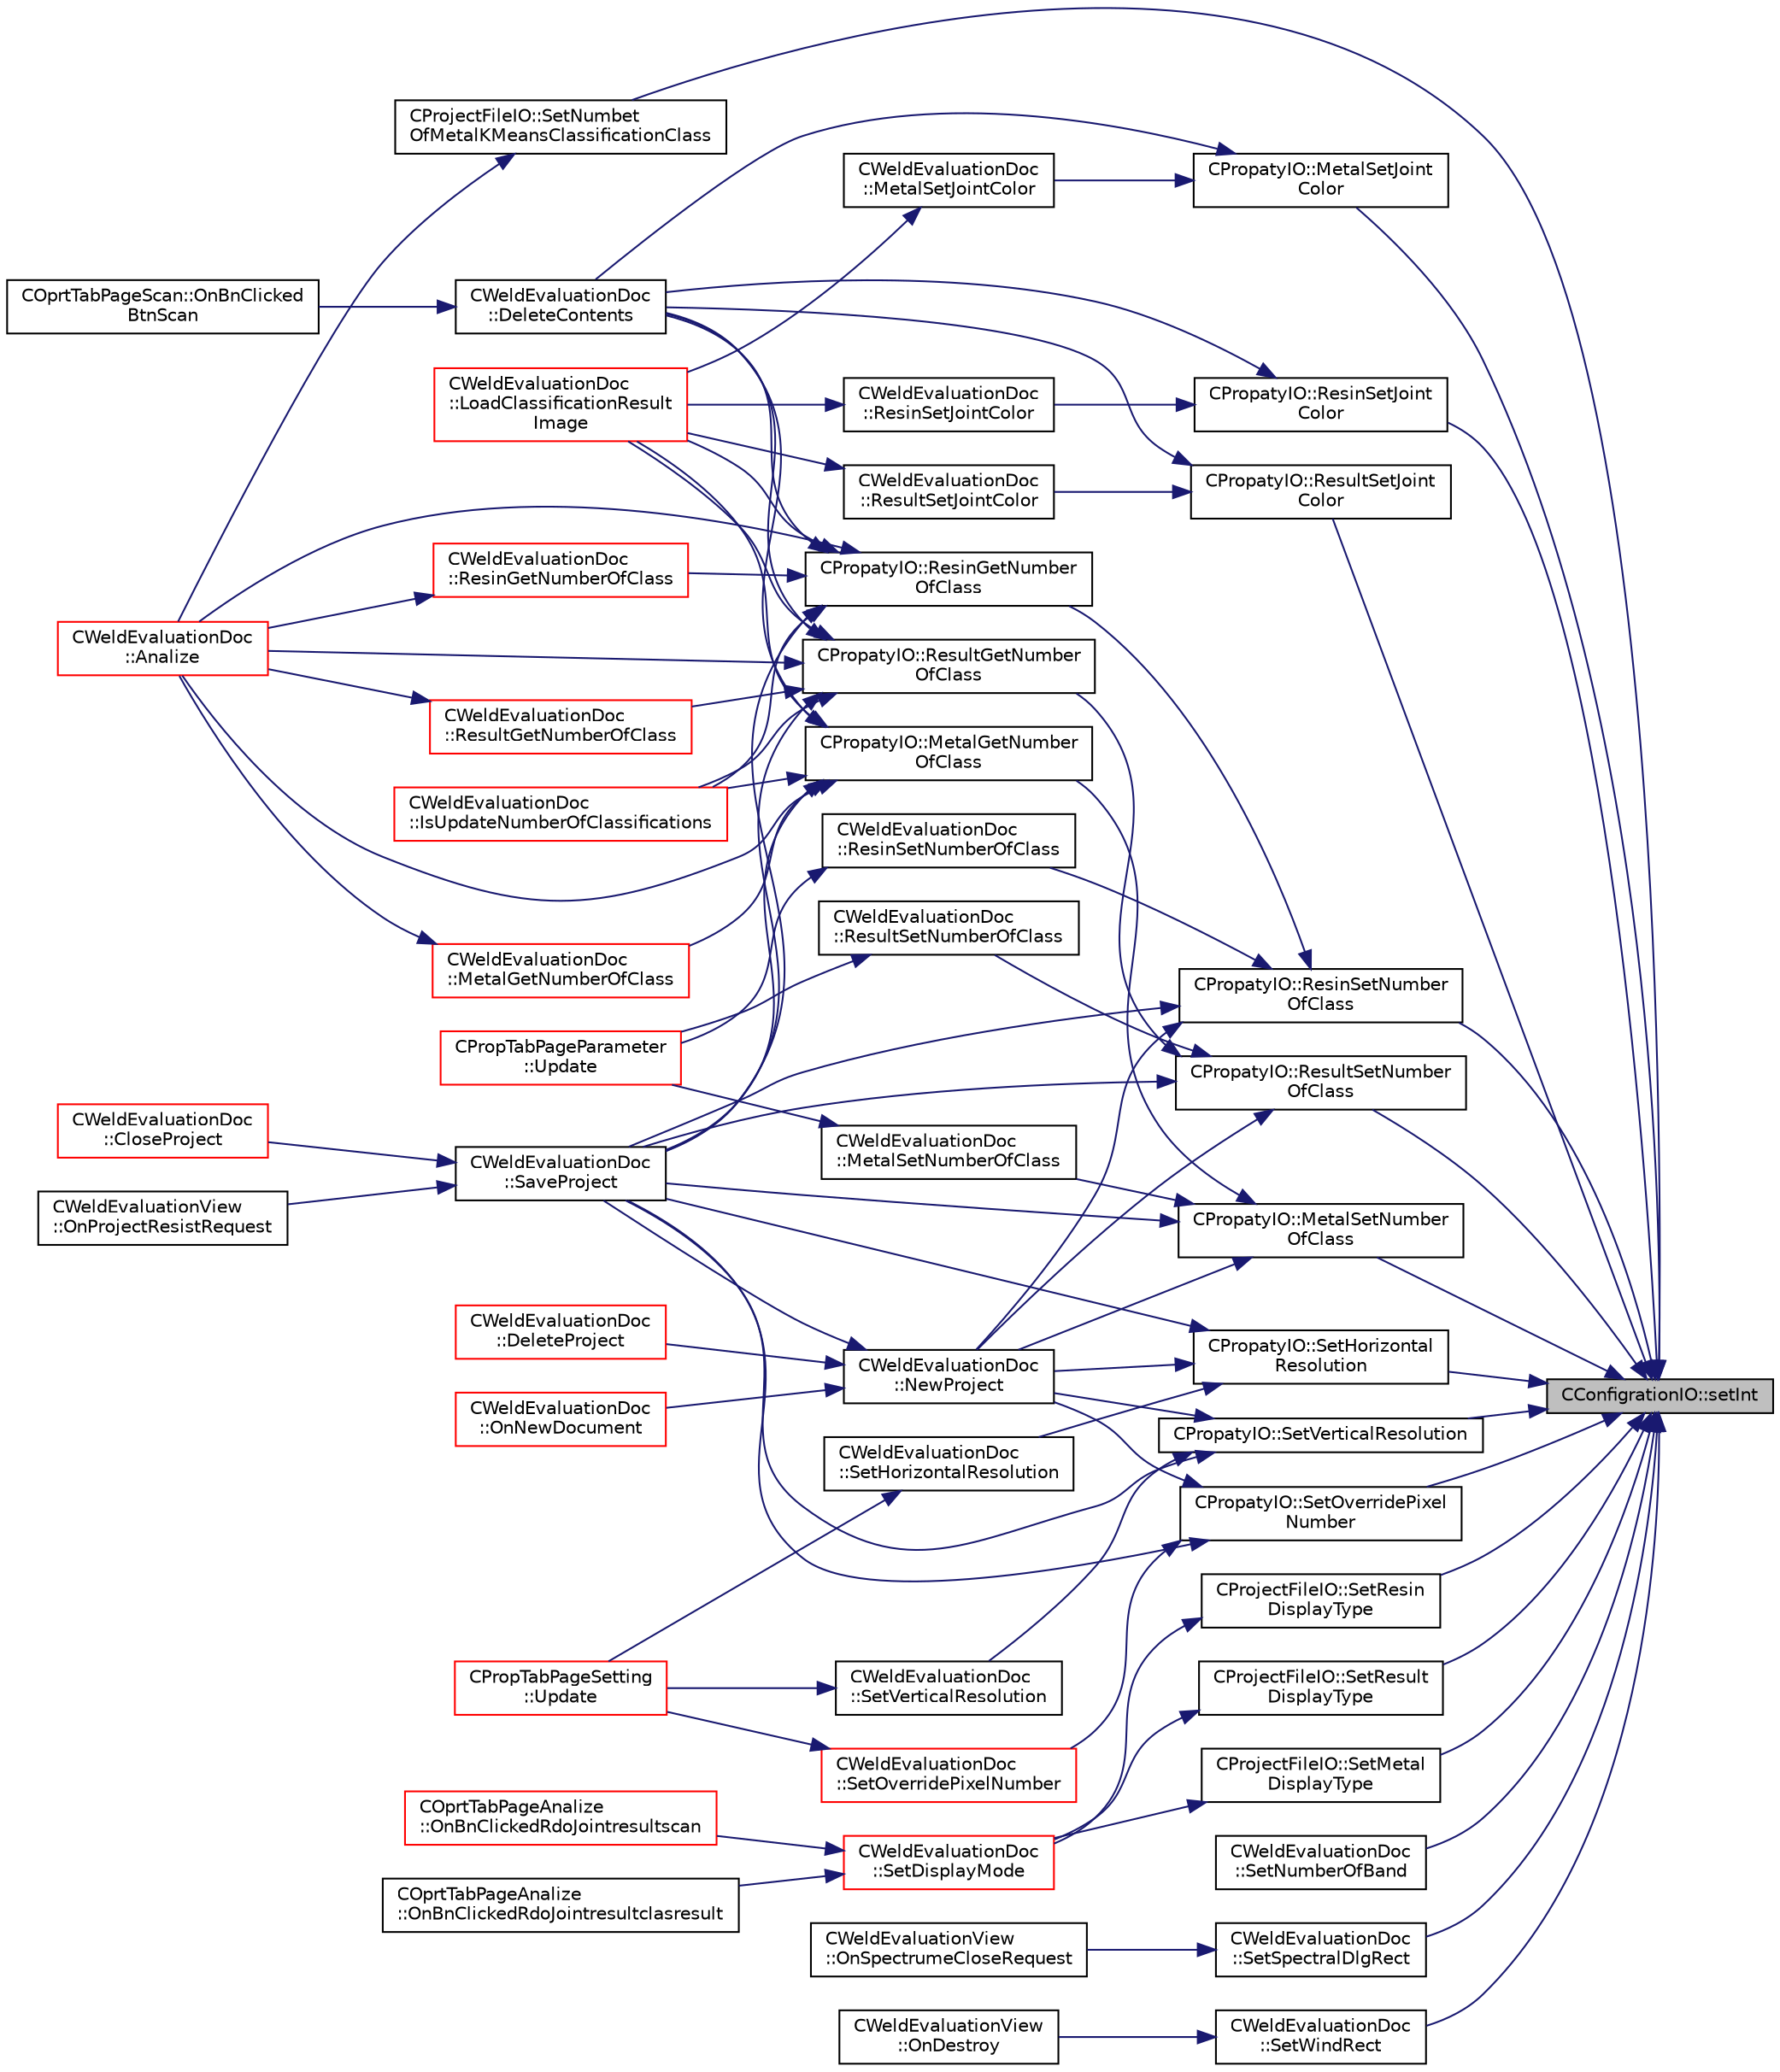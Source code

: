 digraph "CConfigrationIO::setInt"
{
 // LATEX_PDF_SIZE
  edge [fontname="Helvetica",fontsize="10",labelfontname="Helvetica",labelfontsize="10"];
  node [fontname="Helvetica",fontsize="10",shape=record];
  rankdir="RL";
  Node1 [label="CConfigrationIO::setInt",height=0.2,width=0.4,color="black", fillcolor="grey75", style="filled", fontcolor="black",tooltip="指定セクションのキーに整数値を設定"];
  Node1 -> Node2 [dir="back",color="midnightblue",fontsize="10",style="solid",fontname="Helvetica"];
  Node2 [label="CPropatyIO::MetalSetJoint\lColor",height=0.2,width=0.4,color="black", fillcolor="white", style="filled",URL="$class_c_propaty_i_o.html#a51608d8b45c5cc2bb21e34b6677244f0",tooltip="金属面の接合色の設定"];
  Node2 -> Node3 [dir="back",color="midnightblue",fontsize="10",style="solid",fontname="Helvetica"];
  Node3 [label="CWeldEvaluationDoc\l::DeleteContents",height=0.2,width=0.4,color="black", fillcolor="white", style="filled",URL="$class_c_weld_evaluation_doc.html#a21fcb772f7329ee52b9b1922b133eca0",tooltip="スキャン情報の削除"];
  Node3 -> Node4 [dir="back",color="midnightblue",fontsize="10",style="solid",fontname="Helvetica"];
  Node4 [label="COprtTabPageScan::OnBnClicked\lBtnScan",height=0.2,width=0.4,color="black", fillcolor="white", style="filled",URL="$class_c_oprt_tab_page_scan.html#a325bd4d3b6c573140e8b23f901378767",tooltip="スキャンボタン押下時処理"];
  Node2 -> Node5 [dir="back",color="midnightblue",fontsize="10",style="solid",fontname="Helvetica"];
  Node5 [label="CWeldEvaluationDoc\l::MetalSetJointColor",height=0.2,width=0.4,color="black", fillcolor="white", style="filled",URL="$class_c_weld_evaluation_doc.html#a0dcfe2f1565b1e4cea83f0ba1deb540c",tooltip="金属面の接合色の設定"];
  Node5 -> Node6 [dir="back",color="midnightblue",fontsize="10",style="solid",fontname="Helvetica"];
  Node6 [label="CWeldEvaluationDoc\l::LoadClassificationResult\lImage",height=0.2,width=0.4,color="red", fillcolor="white", style="filled",URL="$class_c_weld_evaluation_doc.html#a8cccd8cb66df552066d96c31b9255389",tooltip="分類結果の画像データ取得"];
  Node1 -> Node10 [dir="back",color="midnightblue",fontsize="10",style="solid",fontname="Helvetica"];
  Node10 [label="CPropatyIO::MetalSetNumber\lOfClass",height=0.2,width=0.4,color="black", fillcolor="white", style="filled",URL="$class_c_propaty_i_o.html#ab263d6b737c5fb9a6a75a8319506cddb",tooltip="金属面の分類数の設定"];
  Node10 -> Node11 [dir="back",color="midnightblue",fontsize="10",style="solid",fontname="Helvetica"];
  Node11 [label="CPropatyIO::MetalGetNumber\lOfClass",height=0.2,width=0.4,color="black", fillcolor="white", style="filled",URL="$class_c_propaty_i_o.html#a16a55c3db357af77e875c008c5837dee",tooltip="金属面の分類数の取得"];
  Node11 -> Node12 [dir="back",color="midnightblue",fontsize="10",style="solid",fontname="Helvetica"];
  Node12 [label="CWeldEvaluationDoc\l::Analize",height=0.2,width=0.4,color="red", fillcolor="white", style="filled",URL="$class_c_weld_evaluation_doc.html#aec529b21bcd80053e9ace596cc28ee56",tooltip="解析の実施"];
  Node11 -> Node3 [dir="back",color="midnightblue",fontsize="10",style="solid",fontname="Helvetica"];
  Node11 -> Node14 [dir="back",color="midnightblue",fontsize="10",style="solid",fontname="Helvetica"];
  Node14 [label="CWeldEvaluationDoc\l::IsUpdateNumberOfClassifications",height=0.2,width=0.4,color="red", fillcolor="white", style="filled",URL="$class_c_weld_evaluation_doc.html#aa36adf0d2fa7fdfe0e45f8048a539069",tooltip="解析結果の分類数と設定の分類数が異なるかの判定"];
  Node11 -> Node6 [dir="back",color="midnightblue",fontsize="10",style="solid",fontname="Helvetica"];
  Node11 -> Node18 [dir="back",color="midnightblue",fontsize="10",style="solid",fontname="Helvetica"];
  Node18 [label="CWeldEvaluationDoc\l::MetalGetNumberOfClass",height=0.2,width=0.4,color="red", fillcolor="white", style="filled",URL="$class_c_weld_evaluation_doc.html#a3f5f6a5e4e73e405f35dfd789d004e67",tooltip="金属面の分類数の取得"];
  Node18 -> Node12 [dir="back",color="midnightblue",fontsize="10",style="solid",fontname="Helvetica"];
  Node11 -> Node21 [dir="back",color="midnightblue",fontsize="10",style="solid",fontname="Helvetica"];
  Node21 [label="CWeldEvaluationDoc\l::SaveProject",height=0.2,width=0.4,color="black", fillcolor="white", style="filled",URL="$class_c_weld_evaluation_doc.html#a92d375305f80e0626001ab1b3c8d75a0",tooltip="プロジェクトの保存"];
  Node21 -> Node22 [dir="back",color="midnightblue",fontsize="10",style="solid",fontname="Helvetica"];
  Node22 [label="CWeldEvaluationDoc\l::CloseProject",height=0.2,width=0.4,color="red", fillcolor="white", style="filled",URL="$class_c_weld_evaluation_doc.html#a848f1a59f54ec2dccf6b874e3371c0a8",tooltip="プロジェクトの終了"];
  Node21 -> Node24 [dir="back",color="midnightblue",fontsize="10",style="solid",fontname="Helvetica"];
  Node24 [label="CWeldEvaluationView\l::OnProjectResistRequest",height=0.2,width=0.4,color="black", fillcolor="white", style="filled",URL="$class_c_weld_evaluation_view.html#ab8be50e0c7eeb845227827a2c0e99342",tooltip="プロジェクトの更新要求"];
  Node10 -> Node25 [dir="back",color="midnightblue",fontsize="10",style="solid",fontname="Helvetica"];
  Node25 [label="CWeldEvaluationDoc\l::MetalSetNumberOfClass",height=0.2,width=0.4,color="black", fillcolor="white", style="filled",URL="$class_c_weld_evaluation_doc.html#a134f9e54317be375b7b5fbf1cf501980",tooltip="金属面の分類数の設定"];
  Node25 -> Node26 [dir="back",color="midnightblue",fontsize="10",style="solid",fontname="Helvetica"];
  Node26 [label="CPropTabPageParameter\l::Update",height=0.2,width=0.4,color="red", fillcolor="white", style="filled",URL="$class_c_prop_tab_page_parameter.html#a2771363a0e649d5acd325ddcd13d0203",tooltip="分類数を反映"];
  Node10 -> Node28 [dir="back",color="midnightblue",fontsize="10",style="solid",fontname="Helvetica"];
  Node28 [label="CWeldEvaluationDoc\l::NewProject",height=0.2,width=0.4,color="black", fillcolor="white", style="filled",URL="$class_c_weld_evaluation_doc.html#a0aec3875f86f89c63daf5161cfded60d",tooltip="新規プロジェクトの構築"];
  Node28 -> Node29 [dir="back",color="midnightblue",fontsize="10",style="solid",fontname="Helvetica"];
  Node29 [label="CWeldEvaluationDoc\l::DeleteProject",height=0.2,width=0.4,color="red", fillcolor="white", style="filled",URL="$class_c_weld_evaluation_doc.html#acceb13e1dba62f59383094194ecf9774",tooltip="プロジェクトの削除"];
  Node28 -> Node31 [dir="back",color="midnightblue",fontsize="10",style="solid",fontname="Helvetica"];
  Node31 [label="CWeldEvaluationDoc\l::OnNewDocument",height=0.2,width=0.4,color="red", fillcolor="white", style="filled",URL="$class_c_weld_evaluation_doc.html#a2e500461803db9361e0e0c86bc549547",tooltip="新規プロジェクト作成"];
  Node28 -> Node21 [dir="back",color="midnightblue",fontsize="10",style="solid",fontname="Helvetica"];
  Node10 -> Node21 [dir="back",color="midnightblue",fontsize="10",style="solid",fontname="Helvetica"];
  Node1 -> Node32 [dir="back",color="midnightblue",fontsize="10",style="solid",fontname="Helvetica"];
  Node32 [label="CPropatyIO::ResinSetJoint\lColor",height=0.2,width=0.4,color="black", fillcolor="white", style="filled",URL="$class_c_propaty_i_o.html#a7d32eed90f0a3eab1ae76df4c2d0c643",tooltip="樹脂面の接合色の設定"];
  Node32 -> Node3 [dir="back",color="midnightblue",fontsize="10",style="solid",fontname="Helvetica"];
  Node32 -> Node33 [dir="back",color="midnightblue",fontsize="10",style="solid",fontname="Helvetica"];
  Node33 [label="CWeldEvaluationDoc\l::ResinSetJointColor",height=0.2,width=0.4,color="black", fillcolor="white", style="filled",URL="$class_c_weld_evaluation_doc.html#aaf723bdc82ec7ede125b473a0ba36672",tooltip="樹脂面の接合色の設定"];
  Node33 -> Node6 [dir="back",color="midnightblue",fontsize="10",style="solid",fontname="Helvetica"];
  Node1 -> Node34 [dir="back",color="midnightblue",fontsize="10",style="solid",fontname="Helvetica"];
  Node34 [label="CPropatyIO::ResinSetNumber\lOfClass",height=0.2,width=0.4,color="black", fillcolor="white", style="filled",URL="$class_c_propaty_i_o.html#a6a2f279575582b3b5fd0fc78d44313bf",tooltip="樹脂面の分類数の設定"];
  Node34 -> Node28 [dir="back",color="midnightblue",fontsize="10",style="solid",fontname="Helvetica"];
  Node34 -> Node35 [dir="back",color="midnightblue",fontsize="10",style="solid",fontname="Helvetica"];
  Node35 [label="CPropatyIO::ResinGetNumber\lOfClass",height=0.2,width=0.4,color="black", fillcolor="white", style="filled",URL="$class_c_propaty_i_o.html#a4ccce7edae07c0d331960ca1104aa375",tooltip="樹脂面の分類数の取得"];
  Node35 -> Node12 [dir="back",color="midnightblue",fontsize="10",style="solid",fontname="Helvetica"];
  Node35 -> Node3 [dir="back",color="midnightblue",fontsize="10",style="solid",fontname="Helvetica"];
  Node35 -> Node14 [dir="back",color="midnightblue",fontsize="10",style="solid",fontname="Helvetica"];
  Node35 -> Node6 [dir="back",color="midnightblue",fontsize="10",style="solid",fontname="Helvetica"];
  Node35 -> Node36 [dir="back",color="midnightblue",fontsize="10",style="solid",fontname="Helvetica"];
  Node36 [label="CWeldEvaluationDoc\l::ResinGetNumberOfClass",height=0.2,width=0.4,color="red", fillcolor="white", style="filled",URL="$class_c_weld_evaluation_doc.html#ab2690e8124c3eed981a213ad89ec2c6f",tooltip="樹脂面の分類数の取得"];
  Node36 -> Node12 [dir="back",color="midnightblue",fontsize="10",style="solid",fontname="Helvetica"];
  Node35 -> Node21 [dir="back",color="midnightblue",fontsize="10",style="solid",fontname="Helvetica"];
  Node34 -> Node37 [dir="back",color="midnightblue",fontsize="10",style="solid",fontname="Helvetica"];
  Node37 [label="CWeldEvaluationDoc\l::ResinSetNumberOfClass",height=0.2,width=0.4,color="black", fillcolor="white", style="filled",URL="$class_c_weld_evaluation_doc.html#a9efab5ecbccc32adc8f36a6c9953394c",tooltip="樹脂面の分類数の設定"];
  Node37 -> Node26 [dir="back",color="midnightblue",fontsize="10",style="solid",fontname="Helvetica"];
  Node34 -> Node21 [dir="back",color="midnightblue",fontsize="10",style="solid",fontname="Helvetica"];
  Node1 -> Node38 [dir="back",color="midnightblue",fontsize="10",style="solid",fontname="Helvetica"];
  Node38 [label="CPropatyIO::ResultSetJoint\lColor",height=0.2,width=0.4,color="black", fillcolor="white", style="filled",URL="$class_c_propaty_i_o.html#a16b3e539746c24e961b939c92634938c",tooltip="接合結果の接合色の設定"];
  Node38 -> Node3 [dir="back",color="midnightblue",fontsize="10",style="solid",fontname="Helvetica"];
  Node38 -> Node39 [dir="back",color="midnightblue",fontsize="10",style="solid",fontname="Helvetica"];
  Node39 [label="CWeldEvaluationDoc\l::ResultSetJointColor",height=0.2,width=0.4,color="black", fillcolor="white", style="filled",URL="$class_c_weld_evaluation_doc.html#a0f2821f9a37db33b82a9d9dccda92c81",tooltip="接合結果の接合色の設定"];
  Node39 -> Node6 [dir="back",color="midnightblue",fontsize="10",style="solid",fontname="Helvetica"];
  Node1 -> Node40 [dir="back",color="midnightblue",fontsize="10",style="solid",fontname="Helvetica"];
  Node40 [label="CPropatyIO::ResultSetNumber\lOfClass",height=0.2,width=0.4,color="black", fillcolor="white", style="filled",URL="$class_c_propaty_i_o.html#a5d8a3b2d8be1e1c95293c525278ccc4b",tooltip="接合結果の分類数の設定"];
  Node40 -> Node28 [dir="back",color="midnightblue",fontsize="10",style="solid",fontname="Helvetica"];
  Node40 -> Node41 [dir="back",color="midnightblue",fontsize="10",style="solid",fontname="Helvetica"];
  Node41 [label="CPropatyIO::ResultGetNumber\lOfClass",height=0.2,width=0.4,color="black", fillcolor="white", style="filled",URL="$class_c_propaty_i_o.html#a3c255aa66e4a529223b8fc4dcaf4df18",tooltip="接合結果の分類数の取得"];
  Node41 -> Node12 [dir="back",color="midnightblue",fontsize="10",style="solid",fontname="Helvetica"];
  Node41 -> Node3 [dir="back",color="midnightblue",fontsize="10",style="solid",fontname="Helvetica"];
  Node41 -> Node14 [dir="back",color="midnightblue",fontsize="10",style="solid",fontname="Helvetica"];
  Node41 -> Node6 [dir="back",color="midnightblue",fontsize="10",style="solid",fontname="Helvetica"];
  Node41 -> Node42 [dir="back",color="midnightblue",fontsize="10",style="solid",fontname="Helvetica"];
  Node42 [label="CWeldEvaluationDoc\l::ResultGetNumberOfClass",height=0.2,width=0.4,color="red", fillcolor="white", style="filled",URL="$class_c_weld_evaluation_doc.html#a1f6b84e20d4bedc5ceea6d96e9982cec",tooltip="接合結果の分類数の取得"];
  Node42 -> Node12 [dir="back",color="midnightblue",fontsize="10",style="solid",fontname="Helvetica"];
  Node41 -> Node21 [dir="back",color="midnightblue",fontsize="10",style="solid",fontname="Helvetica"];
  Node40 -> Node43 [dir="back",color="midnightblue",fontsize="10",style="solid",fontname="Helvetica"];
  Node43 [label="CWeldEvaluationDoc\l::ResultSetNumberOfClass",height=0.2,width=0.4,color="black", fillcolor="white", style="filled",URL="$class_c_weld_evaluation_doc.html#a51956bef7cb75dd81f7f411c26ed3437",tooltip="接合結果の分類数の設定"];
  Node43 -> Node26 [dir="back",color="midnightblue",fontsize="10",style="solid",fontname="Helvetica"];
  Node40 -> Node21 [dir="back",color="midnightblue",fontsize="10",style="solid",fontname="Helvetica"];
  Node1 -> Node44 [dir="back",color="midnightblue",fontsize="10",style="solid",fontname="Helvetica"];
  Node44 [label="CPropatyIO::SetHorizontal\lResolution",height=0.2,width=0.4,color="black", fillcolor="white", style="filled",URL="$class_c_propaty_i_o.html#af898ffdeaebe21dc351bd176911b5dde",tooltip="横方向の解像度の設定"];
  Node44 -> Node28 [dir="back",color="midnightblue",fontsize="10",style="solid",fontname="Helvetica"];
  Node44 -> Node21 [dir="back",color="midnightblue",fontsize="10",style="solid",fontname="Helvetica"];
  Node44 -> Node45 [dir="back",color="midnightblue",fontsize="10",style="solid",fontname="Helvetica"];
  Node45 [label="CWeldEvaluationDoc\l::SetHorizontalResolution",height=0.2,width=0.4,color="black", fillcolor="white", style="filled",URL="$class_c_weld_evaluation_doc.html#a3cb0e9a1526ddf9a707fbfecd85374c6",tooltip="横方向の解像度の設定"];
  Node45 -> Node46 [dir="back",color="midnightblue",fontsize="10",style="solid",fontname="Helvetica"];
  Node46 [label="CPropTabPageSetting\l::Update",height=0.2,width=0.4,color="red", fillcolor="white", style="filled",URL="$class_c_prop_tab_page_setting.html#acefe73a52687d98a8a6e6f01ef270b01",tooltip="更新処理"];
  Node1 -> Node47 [dir="back",color="midnightblue",fontsize="10",style="solid",fontname="Helvetica"];
  Node47 [label="CProjectFileIO::SetMetal\lDisplayType",height=0.2,width=0.4,color="black", fillcolor="white", style="filled",URL="$class_c_project_file_i_o.html#a72febda46d46ce0a691c704a6b1c0e22",tooltip="金属画像表示タイプの設定"];
  Node47 -> Node48 [dir="back",color="midnightblue",fontsize="10",style="solid",fontname="Helvetica"];
  Node48 [label="CWeldEvaluationDoc\l::SetDisplayMode",height=0.2,width=0.4,color="red", fillcolor="white", style="filled",URL="$class_c_weld_evaluation_doc.html#a8c3734ada4777e97073fd72a094bf46f",tooltip="表示モードの設定"];
  Node48 -> Node49 [dir="back",color="midnightblue",fontsize="10",style="solid",fontname="Helvetica"];
  Node49 [label="COprtTabPageAnalize\l::OnBnClickedRdoJointresultclasresult",height=0.2,width=0.4,color="black", fillcolor="white", style="filled",URL="$class_c_oprt_tab_page_analize.html#adee2f539754700ef37d0e306b728e4d6",tooltip="接合結果表示タイプ分類結果選択時処理"];
  Node48 -> Node50 [dir="back",color="midnightblue",fontsize="10",style="solid",fontname="Helvetica"];
  Node50 [label="COprtTabPageAnalize\l::OnBnClickedRdoJointresultscan",height=0.2,width=0.4,color="red", fillcolor="white", style="filled",URL="$class_c_oprt_tab_page_analize.html#a6e4c0695d90711c7c02c0dd2ea31ca71",tooltip="接合結果表示タイプスキャン選択時処理"];
  Node1 -> Node57 [dir="back",color="midnightblue",fontsize="10",style="solid",fontname="Helvetica"];
  Node57 [label="CWeldEvaluationDoc\l::SetNumberOfBand",height=0.2,width=0.4,color="black", fillcolor="white", style="filled",URL="$class_c_weld_evaluation_doc.html#a74f4f4acb62abb12b800982656e6fa08",tooltip="バンド数の設定"];
  Node1 -> Node58 [dir="back",color="midnightblue",fontsize="10",style="solid",fontname="Helvetica"];
  Node58 [label="CProjectFileIO::SetNumbet\lOfMetalKMeansClassificationClass",height=0.2,width=0.4,color="black", fillcolor="white", style="filled",URL="$class_c_project_file_i_o.html#a29406d5c5257125f37cc8570c6925085",tooltip="作成された金属面K-Means解析のクラス数の取得"];
  Node58 -> Node12 [dir="back",color="midnightblue",fontsize="10",style="solid",fontname="Helvetica"];
  Node1 -> Node59 [dir="back",color="midnightblue",fontsize="10",style="solid",fontname="Helvetica"];
  Node59 [label="CPropatyIO::SetOverridePixel\lNumber",height=0.2,width=0.4,color="black", fillcolor="white", style="filled",URL="$class_c_propaty_i_o.html#ae0321a185c5ac13df27d1041ed2716bb",tooltip="重なりピクセル数の設定"];
  Node59 -> Node28 [dir="back",color="midnightblue",fontsize="10",style="solid",fontname="Helvetica"];
  Node59 -> Node21 [dir="back",color="midnightblue",fontsize="10",style="solid",fontname="Helvetica"];
  Node59 -> Node60 [dir="back",color="midnightblue",fontsize="10",style="solid",fontname="Helvetica"];
  Node60 [label="CWeldEvaluationDoc\l::SetOverridePixelNumber",height=0.2,width=0.4,color="red", fillcolor="white", style="filled",URL="$class_c_weld_evaluation_doc.html#ab5421290a2c9bedda0312fb4c639fe64",tooltip="重なりピクセル数の設定"];
  Node60 -> Node46 [dir="back",color="midnightblue",fontsize="10",style="solid",fontname="Helvetica"];
  Node1 -> Node65 [dir="back",color="midnightblue",fontsize="10",style="solid",fontname="Helvetica"];
  Node65 [label="CProjectFileIO::SetResin\lDisplayType",height=0.2,width=0.4,color="black", fillcolor="white", style="filled",URL="$class_c_project_file_i_o.html#a3423e2b69573bdb6fbcb3378eab42d18",tooltip="樹脂画像表示タイプの設定"];
  Node65 -> Node48 [dir="back",color="midnightblue",fontsize="10",style="solid",fontname="Helvetica"];
  Node1 -> Node66 [dir="back",color="midnightblue",fontsize="10",style="solid",fontname="Helvetica"];
  Node66 [label="CProjectFileIO::SetResult\lDisplayType",height=0.2,width=0.4,color="black", fillcolor="white", style="filled",URL="$class_c_project_file_i_o.html#a4d14fb09609fb48e540cb7851daccedc",tooltip="接合結果画像表示タイプの設定"];
  Node66 -> Node48 [dir="back",color="midnightblue",fontsize="10",style="solid",fontname="Helvetica"];
  Node1 -> Node67 [dir="back",color="midnightblue",fontsize="10",style="solid",fontname="Helvetica"];
  Node67 [label="CWeldEvaluationDoc\l::SetSpectralDlgRect",height=0.2,width=0.4,color="black", fillcolor="white", style="filled",URL="$class_c_weld_evaluation_doc.html#af4172c04d2d0a57fb781d69e51ddc97e",tooltip="区間スペクトルダイアログの位置とサイズの取得"];
  Node67 -> Node68 [dir="back",color="midnightblue",fontsize="10",style="solid",fontname="Helvetica"];
  Node68 [label="CWeldEvaluationView\l::OnSpectrumeCloseRequest",height=0.2,width=0.4,color="black", fillcolor="white", style="filled",URL="$class_c_weld_evaluation_view.html#a15379ed64be61c0846f836e7804902ee",tooltip="区間スペクトル表示ダイアログのクローズ"];
  Node1 -> Node69 [dir="back",color="midnightblue",fontsize="10",style="solid",fontname="Helvetica"];
  Node69 [label="CPropatyIO::SetVerticalResolution",height=0.2,width=0.4,color="black", fillcolor="white", style="filled",URL="$class_c_propaty_i_o.html#a5cd21ed2fe9256877c4421dc644665c2",tooltip="縦方向の解像度の設定"];
  Node69 -> Node28 [dir="back",color="midnightblue",fontsize="10",style="solid",fontname="Helvetica"];
  Node69 -> Node21 [dir="back",color="midnightblue",fontsize="10",style="solid",fontname="Helvetica"];
  Node69 -> Node70 [dir="back",color="midnightblue",fontsize="10",style="solid",fontname="Helvetica"];
  Node70 [label="CWeldEvaluationDoc\l::SetVerticalResolution",height=0.2,width=0.4,color="black", fillcolor="white", style="filled",URL="$class_c_weld_evaluation_doc.html#a8a450135b86704283b24146942270f8e",tooltip="縦方向の解像度の設定"];
  Node70 -> Node46 [dir="back",color="midnightblue",fontsize="10",style="solid",fontname="Helvetica"];
  Node1 -> Node71 [dir="back",color="midnightblue",fontsize="10",style="solid",fontname="Helvetica"];
  Node71 [label="CWeldEvaluationDoc\l::SetWindRect",height=0.2,width=0.4,color="black", fillcolor="white", style="filled",URL="$class_c_weld_evaluation_doc.html#a0e46d3afc7df54ee0caa20ed6b832078",tooltip="メインウインドの位置とサイズの設定"];
  Node71 -> Node72 [dir="back",color="midnightblue",fontsize="10",style="solid",fontname="Helvetica"];
  Node72 [label="CWeldEvaluationView\l::OnDestroy",height=0.2,width=0.4,color="black", fillcolor="white", style="filled",URL="$class_c_weld_evaluation_view.html#abbaef5640b5b07f8d7d9edd439fbed62",tooltip="ウインド破棄時処理"];
}
